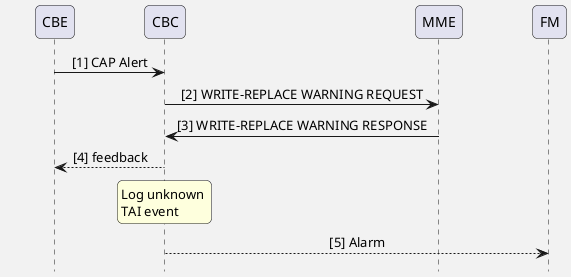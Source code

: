 @startuml
hide footbox
skinparam Shadowing false
skinparam BackgroundColor #f2f2f2
skinparam SequenceGroupBodyBackgroundColor transparent
skinparam roundcorner 10
skinparam ParticipantPadding 30
skinparam BoxPadding 10
skinparam SequenceGroupBorderColor #a0a0ff
skinparam SequenceMessageAlign center

participant CBE as cbe
participant CBC as cbc
participant MME as mme
participant FM as fm

cbe -> cbc: [1] CAP Alert
cbc -> mme: [2] WRITE-REPLACE WARNING REQUEST
mme -> cbc: [3] WRITE-REPLACE WARNING RESPONSE
cbc --> cbe: [4] feedback
rnote over cbc
    Log unknown 
    TAI event
endrnote
cbc --> fm: [5] Alarm

@enduml